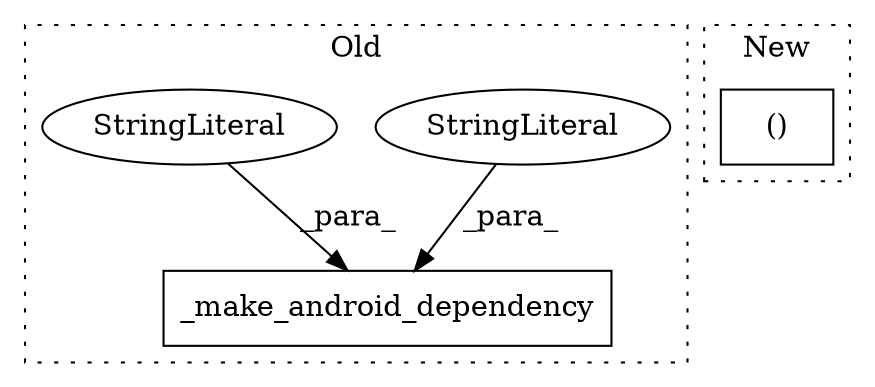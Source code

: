 digraph G {
subgraph cluster0 {
1 [label="_make_android_dependency" a="32" s="14169,14214" l="25,1" shape="box"];
3 [label="StringLiteral" a="45" s="14209" l="5" shape="ellipse"];
4 [label="StringLiteral" a="45" s="14194" l="10" shape="ellipse"];
label = "Old";
style="dotted";
}
subgraph cluster1 {
2 [label="()" a="106" s="13182" l="26" shape="box"];
label = "New";
style="dotted";
}
3 -> 1 [label="_para_"];
4 -> 1 [label="_para_"];
}